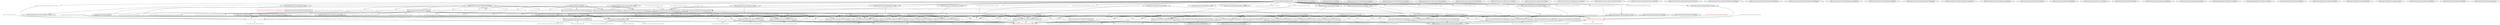 digraph "" {
    subgraph "cluster_auth" {
      graph [fontsize="12.0", label="Module: auth", penwidth="0.5", style="rounded"];
      "github.com/cosmos/cosmos-sdk/x/auth.ProvideModule"[color="black", fontcolor="black", penwidth="1.5", shape="box"];
    }

    subgraph "cluster_authz" {
      graph [fontsize="12.0", label="Module: authz", penwidth="0.5", style="rounded"];
      "github.com/cosmos/cosmos-sdk/x/authz/module.ProvideModule"[color="black", fontcolor="black", penwidth="1.5", shape="box"];
    }

    subgraph "cluster_bank" {
      graph [fontsize="12.0", label="Module: bank", penwidth="0.5", style="rounded"];
      "github.com/cosmos/cosmos-sdk/x/bank.ProvideModule"[color="black", fontcolor="black", penwidth="1.5", shape="box"];
    }

    subgraph "cluster_coinswap" {
      graph [fontsize="12.0", label="Module: coinswap", penwidth="0.5", style="rounded"];
      "mods.irisnet.org/modules/coinswap.ProvideKeyTable"[color="black", fontcolor="black", penwidth="1.5", shape="box"];
      "mods.irisnet.org/modules/coinswap.ProvideModule"[color="lightgrey", fontcolor="dimgrey", penwidth="0.5", shape="box"];
    }

    subgraph "cluster_consensus" {
      graph [fontsize="12.0", label="Module: consensus", penwidth="0.5", style="rounded"];
      "github.com/cosmos/cosmos-sdk/x/consensus.ProvideModule"[color="black", fontcolor="black", penwidth="1.5", shape="box"];
    }

    subgraph "cluster_crisis" {
      graph [fontsize="12.0", label="Module: crisis", penwidth="0.5", style="rounded"];
      "github.com/cosmos/cosmos-sdk/x/crisis.ProvideModule"[color="black", fontcolor="black", penwidth="1.5", shape="box"];
    }

    subgraph "cluster_distribution" {
      graph [fontsize="12.0", label="Module: distribution", penwidth="0.5", style="rounded"];
      "github.com/cosmos/cosmos-sdk/x/distribution.ProvideModule"[color="black", fontcolor="black", penwidth="1.5", shape="box"];
    }

    subgraph "cluster_evidence" {
      graph [fontsize="12.0", label="Module: evidence", penwidth="0.5", style="rounded"];
      "cosmossdk.io/x/evidence.ProvideModule"[color="lightgrey", fontcolor="dimgrey", penwidth="0.5", shape="box"];
    }

    subgraph "cluster_farm" {
      graph [fontsize="12.0", label="Module: farm", penwidth="0.5", style="rounded"];
      "mods.irisnet.org/modules/farm.ProvideKeyTable"[color="black", fontcolor="black", penwidth="1.5", shape="box"];
      "mods.irisnet.org/modules/farm.ProvideModule"[color="red", fontcolor="red", penwidth="0.5", shape="box"];
    }

    subgraph "cluster_feegrant" {
      graph [fontsize="12.0", label="Module: feegrant", penwidth="0.5", style="rounded"];
      "cosmossdk.io/x/feegrant/module.ProvideModule"[color="black", fontcolor="black", penwidth="1.5", shape="box"];
    }

    subgraph "cluster_genutil" {
      graph [fontsize="12.0", label="Module: genutil", penwidth="0.5", style="rounded"];
      "github.com/cosmos/cosmos-sdk/x/genutil.ProvideModule"[color="lightgrey", fontcolor="dimgrey", penwidth="0.5", shape="box"];
    }

    subgraph "cluster_gov" {
      graph [fontsize="12.0", label="Module: gov", penwidth="0.5", style="rounded"];
      "github.com/cosmos/cosmos-sdk/x/gov.ProvideKeyTable"[color="black", fontcolor="black", penwidth="1.5", shape="box"];
      "github.com/cosmos/cosmos-sdk/x/gov.ProvideModule"[color="lightgrey", fontcolor="dimgrey", penwidth="0.5", shape="box"];
    }

    subgraph "cluster_group" {
      graph [fontsize="12.0", label="Module: group", penwidth="0.5", style="rounded"];
      "github.com/cosmos/cosmos-sdk/x/group/module.ProvideModule"[color="lightgrey", fontcolor="dimgrey", penwidth="0.5", shape="box"];
    }

    subgraph "cluster_htlc" {
      graph [fontsize="12.0", label="Module: htlc", penwidth="0.5", style="rounded"];
      "mods.irisnet.org/modules/htlc.ProvideKeyTable"[color="black", fontcolor="black", penwidth="1.5", shape="box"];
      "mods.irisnet.org/modules/htlc.ProvideModule"[color="lightgrey", fontcolor="dimgrey", penwidth="0.5", shape="box"];
    }

    subgraph "cluster_mint" {
      graph [fontsize="12.0", label="Module: mint", penwidth="0.5", style="rounded"];
      "github.com/cosmos/cosmos-sdk/x/mint.ProvideModule"[color="lightgrey", fontcolor="dimgrey", penwidth="0.5", shape="box"];
    }

    subgraph "cluster_mt" {
      graph [fontsize="12.0", label="Module: mt", penwidth="0.5", style="rounded"];
      "mods.irisnet.org/modules/mt.ProvideModule"[color="black", fontcolor="black", penwidth="1.5", shape="box"];
    }

    subgraph "cluster_nft" {
      graph [fontsize="12.0", label="Module: nft", penwidth="0.5", style="rounded"];
      "mods.irisnet.org/modules/nft.ProvideModule"[color="lightgrey", fontcolor="dimgrey", penwidth="0.5", shape="box"];
    }

    subgraph "cluster_oracle" {
      graph [fontsize="12.0", label="Module: oracle", penwidth="0.5", style="rounded"];
      "mods.irisnet.org/modules/oracle.ProvideModule"[color="lightgrey", fontcolor="dimgrey", penwidth="0.5", shape="box"];
    }

    subgraph "cluster_params" {
      graph [fontsize="12.0", label="Module: params", penwidth="0.5", style="rounded"];
      "github.com/cosmos/cosmos-sdk/x/params.ProvideModule"[color="black", fontcolor="black", penwidth="1.5", shape="box"];
      "github.com/cosmos/cosmos-sdk/x/params.ProvideSubspace"[color="black", fontcolor="black", penwidth="1.5", shape="box"];
    }

    subgraph "cluster_random" {
      graph [fontsize="12.0", label="Module: random", penwidth="0.5", style="rounded"];
      "mods.irisnet.org/modules/random.ProvideModule"[color="black", fontcolor="black", penwidth="1.5", shape="box"];
    }

    subgraph "cluster_record" {
      graph [fontsize="12.0", label="Module: record", penwidth="0.5", style="rounded"];
      "mods.irisnet.org/modules/record.ProvideModule"[color="black", fontcolor="black", penwidth="1.5", shape="box"];
    }

    subgraph "cluster_runtime" {
      graph [fontsize="12.0", label="Module: runtime", penwidth="0.5", style="rounded"];
      "github.com/cosmos/cosmos-sdk/runtime.ProvideAddressCodec"[color="black", fontcolor="black", penwidth="1.5", shape="box"];
      "github.com/cosmos/cosmos-sdk/runtime.ProvideApp"[color="black", fontcolor="black", penwidth="1.5", shape="box"];
      "github.com/cosmos/cosmos-sdk/runtime.ProvideBasicManager"[color="lightgrey", fontcolor="dimgrey", penwidth="0.5", shape="box"];
      "github.com/cosmos/cosmos-sdk/runtime.ProvideCometInfoService"[color="lightgrey", fontcolor="dimgrey", penwidth="0.5", shape="box"];
      "github.com/cosmos/cosmos-sdk/runtime.ProvideEventService"[color="black", fontcolor="black", penwidth="1.5", shape="box"];
      "github.com/cosmos/cosmos-sdk/runtime.ProvideGenesisTxHandler"[color="lightgrey", fontcolor="dimgrey", penwidth="0.5", shape="box"];
      "github.com/cosmos/cosmos-sdk/runtime.ProvideHeaderInfoService"[color="lightgrey", fontcolor="dimgrey", penwidth="0.5", shape="box"];
      "github.com/cosmos/cosmos-sdk/runtime.ProvideInterfaceRegistry"[color="black", fontcolor="black", penwidth="1.5", shape="box"];
      "github.com/cosmos/cosmos-sdk/runtime.ProvideKVStoreKey"[color="black", fontcolor="black", penwidth="1.5", shape="box"];
      "github.com/cosmos/cosmos-sdk/runtime.ProvideKVStoreService"[color="black", fontcolor="black", penwidth="1.5", shape="box"];
      "github.com/cosmos/cosmos-sdk/runtime.ProvideMemoryStoreKey"[color="lightgrey", fontcolor="dimgrey", penwidth="0.5", shape="box"];
      "github.com/cosmos/cosmos-sdk/runtime.ProvideMemoryStoreService"[color="lightgrey", fontcolor="dimgrey", penwidth="0.5", shape="box"];
      "github.com/cosmos/cosmos-sdk/runtime.ProvideTransientStoreKey"[color="black", fontcolor="black", penwidth="1.5", shape="box"];
      "github.com/cosmos/cosmos-sdk/runtime.ProvideTransientStoreService"[color="lightgrey", fontcolor="dimgrey", penwidth="0.5", shape="box"];
      "github.com/cosmos/cosmos-sdk/runtime.SetupAppBuilder"[color="red", fontcolor="red", penwidth="0.5", shape="box"];
    }

    subgraph "cluster_service" {
      graph [fontsize="12.0", label="Module: service", penwidth="0.5", style="rounded"];
      "mods.irisnet.org/modules/service.ProvideKeyTable"[color="black", fontcolor="black", penwidth="1.5", shape="box"];
      "mods.irisnet.org/modules/service.ProvideModule"[color="black", fontcolor="black", penwidth="1.5", shape="box"];
    }

    subgraph "cluster_slashing" {
      graph [fontsize="12.0", label="Module: slashing", penwidth="0.5", style="rounded"];
      "github.com/cosmos/cosmos-sdk/x/slashing.ProvideModule"[color="black", fontcolor="black", penwidth="1.5", shape="box"];
    }

    subgraph "cluster_staking" {
      graph [fontsize="12.0", label="Module: staking", penwidth="0.5", style="rounded"];
      "github.com/cosmos/cosmos-sdk/x/staking.ProvideModule"[color="black", fontcolor="black", penwidth="1.5", shape="box"];
    }

    subgraph "cluster_token" {
      graph [fontsize="12.0", label="Module: token", penwidth="0.5", style="rounded"];
      "mods.irisnet.org/modules/token.ProvideKeyTable"[color="black", fontcolor="black", penwidth="1.5", shape="box"];
      "mods.irisnet.org/modules/token.ProvideModule"[color="black", fontcolor="black", penwidth="1.5", shape="box"];
    }

    subgraph "cluster_tx" {
      graph [fontsize="12.0", label="Module: tx", penwidth="0.5", style="rounded"];
      "github.com/cosmos/cosmos-sdk/x/auth/tx/config.ProvideModule"[color="black", fontcolor="black", penwidth="1.5", shape="box"];
      "github.com/cosmos/cosmos-sdk/x/auth/tx/config.ProvideProtoRegistry"[color="black", fontcolor="black", penwidth="1.5", shape="box"];
    }

    subgraph "cluster_upgrade" {
      graph [fontsize="12.0", label="Module: upgrade", penwidth="0.5", style="rounded"];
      "cosmossdk.io/x/upgrade.ProvideModule"[color="lightgrey", fontcolor="dimgrey", penwidth="0.5", shape="box"];
    }

    subgraph "cluster_vesting" {
      graph [fontsize="12.0", label="Module: vesting", penwidth="0.5", style="rounded"];
      "github.com/cosmos/cosmos-sdk/x/auth/vesting.ProvideModule"[color="lightgrey", fontcolor="dimgrey", penwidth="0.5", shape="box"];
    }

  "*cosmossdk.io/api/cosmos/app/runtime/v1alpha1.Module"[color="black", fontcolor="black", penwidth="1.5"];
  "*cosmossdk.io/api/cosmos/app/v1alpha1.Config"[color="black", fontcolor="black", penwidth="1.5"];
  "*cosmossdk.io/api/cosmos/auth/module/v1.Module"[color="black", fontcolor="black", penwidth="1.5"];
  "*cosmossdk.io/api/cosmos/authz/module/v1.Module"[color="lightgrey", fontcolor="dimgrey", penwidth="0.5"];
  "*cosmossdk.io/api/cosmos/bank/module/v1.Module"[color="black", fontcolor="black", penwidth="1.5"];
  "*cosmossdk.io/api/cosmos/consensus/module/v1.Module"[color="black", fontcolor="black", penwidth="1.5"];
  "*cosmossdk.io/api/cosmos/crisis/module/v1.Module"[color="black", fontcolor="black", penwidth="1.5"];
  "*cosmossdk.io/api/cosmos/distribution/module/v1.Module"[color="black", fontcolor="black", penwidth="1.5"];
  "*cosmossdk.io/api/cosmos/evidence/module/v1.Module"[color="lightgrey", fontcolor="dimgrey", penwidth="0.5"];
  "*cosmossdk.io/api/cosmos/feegrant/module/v1.Module"[color="lightgrey", fontcolor="dimgrey", penwidth="0.5"];
  "*cosmossdk.io/api/cosmos/genutil/module/v1.Module"[color="lightgrey", fontcolor="dimgrey", penwidth="0.5"];
  "*cosmossdk.io/api/cosmos/gov/module/v1.Module"[color="lightgrey", fontcolor="dimgrey", penwidth="0.5"];
  "*cosmossdk.io/api/cosmos/group/module/v1.Module"[color="lightgrey", fontcolor="dimgrey", penwidth="0.5"];
  "*cosmossdk.io/api/cosmos/mint/module/v1.Module"[color="lightgrey", fontcolor="dimgrey", penwidth="0.5"];
  "*cosmossdk.io/api/cosmos/params/module/v1.Module"[color="lightgrey", fontcolor="dimgrey", penwidth="0.5"];
  "*cosmossdk.io/api/cosmos/slashing/module/v1.Module"[color="black", fontcolor="black", penwidth="1.5"];
  "*cosmossdk.io/api/cosmos/staking/module/v1.Module"[color="black", fontcolor="black", penwidth="1.5"];
  "*cosmossdk.io/api/cosmos/tx/config/v1.Config"[color="black", fontcolor="black", penwidth="1.5"];
  "*cosmossdk.io/api/cosmos/upgrade/module/v1.Module"[color="lightgrey", fontcolor="dimgrey", penwidth="0.5"];
  "*cosmossdk.io/api/cosmos/vesting/module/v1.Module"[color="lightgrey", fontcolor="dimgrey", penwidth="0.5"];
  "*cosmossdk.io/store/types.KVStoreKey"[color="black", fontcolor="black", penwidth="1.5"];
  "*cosmossdk.io/store/types.MemoryStoreKey"[color="lightgrey", fontcolor="dimgrey", penwidth="0.5"];
  "*cosmossdk.io/store/types.TransientStoreKey"[color="black", fontcolor="black", penwidth="1.5"];
  "*cosmossdk.io/x/upgrade/keeper.Keeper"[color="lightgrey", fontcolor="dimgrey", penwidth="0.5"];
  "*github.com/cosmos/cosmos-sdk/baseapp.GRPCQueryRouter"[color="lightgrey", fontcolor="dimgrey", penwidth="0.5"];
  "*github.com/cosmos/cosmos-sdk/baseapp.MsgServiceRouter"[color="lightgrey", fontcolor="dimgrey", penwidth="0.5"];
  "*github.com/cosmos/cosmos-sdk/codec.LegacyAmino"[color="black", fontcolor="black", penwidth="1.5"];
  "*github.com/cosmos/cosmos-sdk/runtime.AppBuilder"[color="black", fontcolor="black", penwidth="1.5"];
  "*github.com/cosmos/cosmos-sdk/x/crisis/keeper.Keeper"[color="lightgrey", fontcolor="dimgrey", penwidth="0.5"];
  "*github.com/cosmos/cosmos-sdk/x/gov/keeper.Keeper"[color="lightgrey", fontcolor="dimgrey", penwidth="0.5"];
  "*github.com/cosmos/cosmos-sdk/x/staking/keeper.Keeper"[color="lightgrey", fontcolor="dimgrey", penwidth="0.5"];
  "*github.com/spf13/viper.Viper"[color="lightgrey", fontcolor="dimgrey", penwidth="0.5"];
  "*mods.irisnet.org/api/irismod/coinswap/module/v1.Module"[color="lightgrey", fontcolor="dimgrey", penwidth="0.5"];
  "*mods.irisnet.org/api/irismod/farm/module/v1.Module"[color="black", fontcolor="black", penwidth="1.5"];
  "*mods.irisnet.org/api/irismod/htlc/module/v1.Module"[color="lightgrey", fontcolor="dimgrey", penwidth="0.5"];
  "*mods.irisnet.org/api/irismod/mt/module/v1.Module"[color="black", fontcolor="black", penwidth="1.5"];
  "*mods.irisnet.org/api/irismod/nft/module/v1.Module"[color="lightgrey", fontcolor="dimgrey", penwidth="0.5"];
  "*mods.irisnet.org/api/irismod/oracle/module/v1.Module"[color="lightgrey", fontcolor="dimgrey", penwidth="0.5"];
  "*mods.irisnet.org/api/irismod/random/module/v1.Module"[color="black", fontcolor="black", penwidth="1.5"];
  "*mods.irisnet.org/api/irismod/record/module/v1.Module"[color="black", fontcolor="black", penwidth="1.5"];
  "*mods.irisnet.org/api/irismod/service/module/v1.Module"[color="black", fontcolor="black", penwidth="1.5"];
  "*mods.irisnet.org/api/irismod/token/module/v1.Module"[color="black", fontcolor="black", penwidth="1.5"];
  "*mods.irisnet.org/modules/token/keeper.mockEVM"[color="lightgrey", fontcolor="dimgrey", penwidth="0.5"];
  "*mods.irisnet.org/modules/token/keeper.mockICS20"[color="lightgrey", fontcolor="dimgrey", penwidth="0.5"];
  "[]cosmossdk.io/x/tx/signing.CustomGetSigner"[color="black", comment="many-per-container", fontcolor="black", penwidth="1.5"];
  "[]github.com/cosmos/cosmos-sdk/x/gov/types/v1beta1.HandlerRoute"[color="lightgrey", comment="many-per-container", fontcolor="dimgrey", penwidth="0.5"];
  "[]runtime.BaseAppOption"[color="lightgrey", comment="many-per-container", fontcolor="dimgrey", penwidth="0.5"];
  "cosmossdk.io/core/address.Codec"[color="black", fontcolor="black", penwidth="1.5"];
  "cosmossdk.io/core/comet.BlockInfoService"[color="lightgrey", fontcolor="dimgrey", penwidth="0.5"];
  "cosmossdk.io/core/event.Service"[color="black", fontcolor="black", penwidth="1.5"];
  "cosmossdk.io/core/genesis.TxHandler"[color="lightgrey", fontcolor="dimgrey", penwidth="0.5"];
  "cosmossdk.io/core/header.Service"[color="lightgrey", fontcolor="dimgrey", penwidth="0.5"];
  "cosmossdk.io/core/store.KVStoreService"[color="black", fontcolor="black", penwidth="1.5"];
  "cosmossdk.io/core/store.MemoryStoreService"[color="lightgrey", fontcolor="dimgrey", penwidth="0.5"];
  "cosmossdk.io/core/store.TransientStoreService"[color="lightgrey", fontcolor="dimgrey", penwidth="0.5"];
  "cosmossdk.io/depinject.ModuleKey"[color="black", fontcolor="black", penwidth="1.5"];
  "cosmossdk.io/depinject.OwnModuleKey"[color="lightgrey", fontcolor="dimgrey", penwidth="0.5"];
  "cosmossdk.io/depinject/appconfig.Compose"[color="black", fontcolor="black", penwidth="1.5", shape="box"];
  "cosmossdk.io/log.Logger"[color="black", fontcolor="black", penwidth="1.5"];
  "cosmossdk.io/log.nopLogger"[color="lightgrey", fontcolor="dimgrey", penwidth="0.5"];
  "cosmossdk.io/x/evidence/keeper.Keeper"[color="lightgrey", fontcolor="dimgrey", penwidth="0.5"];
  "cosmossdk.io/x/feegrant.AccountKeeper"[color="black", fontcolor="black", penwidth="1.5"];
  "cosmossdk.io/x/feegrant.BankKeeper"[color="black", fontcolor="black", penwidth="1.5"];
  "cosmossdk.io/x/feegrant/keeper.Keeper"[color="lightgrey", fontcolor="dimgrey", penwidth="0.5"];
  "cosmossdk.io/x/tx/signing.ProtoFileResolver"[color="black", fontcolor="black", penwidth="1.5"];
  "func() []signing.SignModeHandler"[color="lightgrey", fontcolor="dimgrey", penwidth="0.5"];
  "func() address.Codec"[color="lightgrey", fontcolor="dimgrey", penwidth="0.5"];
  "func() runtime.ConsensusAddressCodec"[color="lightgrey", fontcolor="dimgrey", penwidth="0.5"];
  "func() runtime.ValidatorAddressCodec"[color="lightgrey", fontcolor="dimgrey", penwidth="0.5"];
  "func() types.AccountI"[color="lightgrey", fontcolor="dimgrey", penwidth="0.5"];
  "github.com/cosmos/cosmos-sdk/baseapp.MessageRouter"[color="black", fontcolor="black", penwidth="1.5"];
  "github.com/cosmos/cosmos-sdk/client.TxConfig"[color="black", fontcolor="black", penwidth="1.5"];
  "github.com/cosmos/cosmos-sdk/codec.Codec"[color="black", fontcolor="black", penwidth="1.5"];
  "github.com/cosmos/cosmos-sdk/codec/types.InterfaceRegistry"[color="black", fontcolor="black", penwidth="1.5"];
  "github.com/cosmos/cosmos-sdk/runtime.ConsensusAddressCodec"[color="black", fontcolor="black", penwidth="1.5"];
  "github.com/cosmos/cosmos-sdk/runtime.ValidatorAddressCodec"[color="black", fontcolor="black", penwidth="1.5"];
  "github.com/cosmos/cosmos-sdk/server/types.AppOptions"[color="lightgrey", fontcolor="dimgrey", penwidth="0.5"];
  "github.com/cosmos/cosmos-sdk/x/auth/ante.AccountKeeper"[color="black", fontcolor="black", penwidth="1.5"];
  "github.com/cosmos/cosmos-sdk/x/auth/ante.FeegrantKeeper"[color="black", fontcolor="black", penwidth="1.5"];
  "github.com/cosmos/cosmos-sdk/x/auth/exported.Subspace"[color="black", fontcolor="black", penwidth="1.5"];
  "github.com/cosmos/cosmos-sdk/x/auth/keeper.AccountKeeper"[color="lightgrey", fontcolor="dimgrey", penwidth="0.5"];
  "github.com/cosmos/cosmos-sdk/x/auth/tx.ConfigOptions"[color="lightgrey", fontcolor="dimgrey", penwidth="0.5"];
  "github.com/cosmos/cosmos-sdk/x/auth/tx/config.BankKeeper"[color="black", fontcolor="black", penwidth="1.5"];
  "github.com/cosmos/cosmos-sdk/x/auth/types.BankKeeper"[color="black", fontcolor="black", penwidth="1.5"];
  "github.com/cosmos/cosmos-sdk/x/auth/vesting/types.BankKeeper"[color="lightgrey", fontcolor="dimgrey", penwidth="0.5"];
  "github.com/cosmos/cosmos-sdk/x/authz.AccountKeeper"[color="black", fontcolor="black", penwidth="1.5"];
  "github.com/cosmos/cosmos-sdk/x/authz.BankKeeper"[color="black", fontcolor="black", penwidth="1.5"];
  "github.com/cosmos/cosmos-sdk/x/authz/keeper.Keeper"[color="lightgrey", fontcolor="dimgrey", penwidth="0.5"];
  "github.com/cosmos/cosmos-sdk/x/bank/exported.Subspace"[color="black", fontcolor="black", penwidth="1.5"];
  "github.com/cosmos/cosmos-sdk/x/bank/keeper.BaseKeeper"[color="lightgrey", fontcolor="dimgrey", penwidth="0.5"];
  "github.com/cosmos/cosmos-sdk/x/bank/types.AccountKeeper"[color="black", fontcolor="black", penwidth="1.5"];
  "github.com/cosmos/cosmos-sdk/x/consensus/keeper.Keeper"[color="lightgrey", fontcolor="dimgrey", penwidth="0.5"];
  "github.com/cosmos/cosmos-sdk/x/crisis/exported.Subspace"[color="black", fontcolor="black", penwidth="1.5"];
  "github.com/cosmos/cosmos-sdk/x/crisis/types.SupplyKeeper"[color="black", fontcolor="black", penwidth="1.5"];
  "github.com/cosmos/cosmos-sdk/x/distribution/exported.Subspace"[color="black", fontcolor="black", penwidth="1.5"];
  "github.com/cosmos/cosmos-sdk/x/distribution/keeper.Keeper"[color="lightgrey", fontcolor="dimgrey", penwidth="0.5"];
  "github.com/cosmos/cosmos-sdk/x/distribution/types.AccountKeeper"[color="black", fontcolor="black", penwidth="1.5"];
  "github.com/cosmos/cosmos-sdk/x/distribution/types.BankKeeper"[color="black", fontcolor="black", penwidth="1.5"];
  "github.com/cosmos/cosmos-sdk/x/distribution/types.StakingKeeper"[color="black", fontcolor="black", penwidth="1.5"];
  "github.com/cosmos/cosmos-sdk/x/group/keeper.Keeper"[color="lightgrey", fontcolor="dimgrey", penwidth="0.5"];
  "github.com/cosmos/cosmos-sdk/x/mint/keeper.Keeper"[color="lightgrey", fontcolor="dimgrey", penwidth="0.5"];
  "github.com/cosmos/cosmos-sdk/x/params/keeper.Keeper"[color="black", fontcolor="black", penwidth="1.5"];
  "github.com/cosmos/cosmos-sdk/x/params/types.Subspace"[color="lightgrey", fontcolor="dimgrey", penwidth="0.5"];
  "github.com/cosmos/cosmos-sdk/x/slashing/exported.Subspace"[color="black", fontcolor="black", penwidth="1.5"];
  "github.com/cosmos/cosmos-sdk/x/slashing/keeper.Keeper"[color="lightgrey", fontcolor="dimgrey", penwidth="0.5"];
  "github.com/cosmos/cosmos-sdk/x/slashing/types.AccountKeeper"[color="black", fontcolor="black", penwidth="1.5"];
  "github.com/cosmos/cosmos-sdk/x/slashing/types.BankKeeper"[color="black", fontcolor="black", penwidth="1.5"];
  "github.com/cosmos/cosmos-sdk/x/slashing/types.StakingKeeper"[color="black", fontcolor="black", penwidth="1.5"];
  "github.com/cosmos/cosmos-sdk/x/staking/exported.Subspace"[color="black", fontcolor="black", penwidth="1.5"];
  "github.com/cosmos/cosmos-sdk/x/staking/types.AccountKeeper"[color="black", fontcolor="black", penwidth="1.5"];
  "github.com/cosmos/cosmos-sdk/x/staking/types.BankKeeper"[color="black", fontcolor="black", penwidth="1.5"];
  "google.golang.org/protobuf/reflect/protodesc.Resolver"[color="lightgrey", fontcolor="dimgrey", penwidth="0.5"];
  "google.golang.org/protobuf/reflect/protoregistry.MessageTypeResolver"[color="lightgrey", fontcolor="dimgrey", penwidth="0.5"];
  "map[string]cosmossdk.io/core/appmodule.AppModule"[color="red", comment="one-per-module", fontcolor="red", penwidth="0.5"];
  "map[string]github.com/cosmos/cosmos-sdk/types/module.AppModuleBasic"[color="lightgrey", fontcolor="dimgrey", penwidth="0.5"];
  "map[string]github.com/cosmos/cosmos-sdk/x/params/types.KeyTable"[color="black", comment="one-per-module", fontcolor="black", penwidth="1.5"];
  "map[string]github.com/cosmos/cosmos-sdk/x/staking/types.StakingHooksWrapper"[color="lightgrey", comment="one-per-module", fontcolor="dimgrey", penwidth="0.5"];
  "mods.irisnet.org/modules/coinswap/keeper.Keeper"[color="lightgrey", fontcolor="dimgrey", penwidth="0.5"];
  "mods.irisnet.org/modules/coinswap/types.Subspace"[color="lightgrey", fontcolor="dimgrey", penwidth="0.5"];
  "mods.irisnet.org/modules/farm/keeper.Keeper"[color="lightgrey", fontcolor="dimgrey", penwidth="0.5"];
  "mods.irisnet.org/modules/farm/types.AccountKeeper"[color="black", fontcolor="black", penwidth="1.5"];
  "mods.irisnet.org/modules/farm/types.BankKeeper"[color="black", fontcolor="black", penwidth="1.5"];
  "mods.irisnet.org/modules/farm/types.DistrKeeper"[color="lightgrey", fontcolor="dimgrey", penwidth="0.5"];
  "mods.irisnet.org/modules/farm/types.GovKeeper"[color="red", fontcolor="red", penwidth="0.5"];
  "mods.irisnet.org/modules/htlc/keeper.Keeper"[color="lightgrey", fontcolor="dimgrey", penwidth="0.5"];
  "mods.irisnet.org/modules/mt/keeper.Keeper"[color="lightgrey", fontcolor="dimgrey", penwidth="0.5"];
  "mods.irisnet.org/modules/mt/types.AccountKeeper"[color="black", fontcolor="black", penwidth="1.5"];
  "mods.irisnet.org/modules/mt/types.BankKeeper"[color="black", fontcolor="black", penwidth="1.5"];
  "mods.irisnet.org/modules/nft/keeper.Keeper"[color="lightgrey", fontcolor="dimgrey", penwidth="0.5"];
  "mods.irisnet.org/modules/oracle/keeper.Keeper"[color="lightgrey", fontcolor="dimgrey", penwidth="0.5"];
  "mods.irisnet.org/modules/oracle/types.ServiceKeeper"[color="lightgrey", fontcolor="dimgrey", penwidth="0.5"];
  "mods.irisnet.org/modules/random/keeper.Keeper"[color="lightgrey", fontcolor="dimgrey", penwidth="0.5"];
  "mods.irisnet.org/modules/random/types.AccountKeeper"[color="black", fontcolor="black", penwidth="1.5"];
  "mods.irisnet.org/modules/random/types.BankKeeper"[color="black", fontcolor="black", penwidth="1.5"];
  "mods.irisnet.org/modules/random/types.ServiceKeeper"[color="black", fontcolor="black", penwidth="1.5"];
  "mods.irisnet.org/modules/record/keeper.Keeper"[color="lightgrey", fontcolor="dimgrey", penwidth="0.5"];
  "mods.irisnet.org/modules/record/types.AccountKeeper"[color="black", fontcolor="black", penwidth="1.5"];
  "mods.irisnet.org/modules/record/types.BankKeeper"[color="black", fontcolor="black", penwidth="1.5"];
  "mods.irisnet.org/modules/service/keeper.Keeper"[color="lightgrey", fontcolor="dimgrey", penwidth="0.5"];
  "mods.irisnet.org/modules/service/types.AccountKeeper"[color="black", fontcolor="black", penwidth="1.5"];
  "mods.irisnet.org/modules/service/types.BankKeeper"[color="black", fontcolor="black", penwidth="1.5"];
  "mods.irisnet.org/modules/service/types.Subspace"[color="black", fontcolor="black", penwidth="1.5"];
  "mods.irisnet.org/modules/token/keeper.Keeper"[color="lightgrey", fontcolor="dimgrey", penwidth="0.5"];
  "mods.irisnet.org/modules/token/types.AccountKeeper"[color="black", fontcolor="black", penwidth="1.5"];
  "mods.irisnet.org/modules/token/types.BankKeeper"[color="black", fontcolor="black", penwidth="1.5"];
  "mods.irisnet.org/modules/token/types.EVMKeeper"[color="black", fontcolor="black", penwidth="1.5"];
  "mods.irisnet.org/modules/token/types.ICS20Keeper"[color="black", fontcolor="black", penwidth="1.5"];
  "mods.irisnet.org/modules/token/types.Subspace"[color="black", fontcolor="black", penwidth="1.5"];
  "mods.irisnet.org/simapp.NewConfig"[color="black", fontcolor="black", penwidth="1.5", shape="hexagon"];
  "types.InflationCalculationFn"[color="lightgrey", fontcolor="dimgrey", penwidth="0.5"];
  "types.RandomGenesisAccountsFn"[color="lightgrey", fontcolor="dimgrey", penwidth="0.5"];
  "cosmossdk.io/depinject/appconfig.Compose" -> "*cosmossdk.io/api/cosmos/app/v1alpha1.Config";
  "cosmossdk.io/depinject/appconfig.Compose" -> "*cosmossdk.io/api/cosmos/app/runtime/v1alpha1.Module";
  "github.com/cosmos/cosmos-sdk/codec/types.InterfaceRegistry" -> "github.com/cosmos/cosmos-sdk/runtime.ProvideApp";
  "github.com/cosmos/cosmos-sdk/runtime.ProvideApp" -> "github.com/cosmos/cosmos-sdk/codec.Codec";
  "github.com/cosmos/cosmos-sdk/runtime.ProvideApp" -> "*github.com/cosmos/cosmos-sdk/codec.LegacyAmino";
  "github.com/cosmos/cosmos-sdk/runtime.ProvideApp" -> "*github.com/cosmos/cosmos-sdk/runtime.AppBuilder";
  "github.com/cosmos/cosmos-sdk/runtime.ProvideApp" -> "*github.com/cosmos/cosmos-sdk/baseapp.MsgServiceRouter";
  "github.com/cosmos/cosmos-sdk/runtime.ProvideApp" -> "*github.com/cosmos/cosmos-sdk/baseapp.GRPCQueryRouter";
  "github.com/cosmos/cosmos-sdk/runtime.ProvideApp" -> "map[string]cosmossdk.io/core/appmodule.AppModule";
  "github.com/cosmos/cosmos-sdk/runtime.ProvideApp" -> "google.golang.org/protobuf/reflect/protodesc.Resolver";
  "github.com/cosmos/cosmos-sdk/runtime.ProvideApp" -> "google.golang.org/protobuf/reflect/protoregistry.MessageTypeResolver";
  "cosmossdk.io/core/address.Codec" -> "github.com/cosmos/cosmos-sdk/runtime.ProvideInterfaceRegistry";
  "github.com/cosmos/cosmos-sdk/runtime.ValidatorAddressCodec" -> "github.com/cosmos/cosmos-sdk/runtime.ProvideInterfaceRegistry";
  "[]cosmossdk.io/x/tx/signing.CustomGetSigner" -> "github.com/cosmos/cosmos-sdk/runtime.ProvideInterfaceRegistry";
  "github.com/cosmos/cosmos-sdk/runtime.ProvideInterfaceRegistry" -> "github.com/cosmos/cosmos-sdk/codec/types.InterfaceRegistry";
  "*cosmossdk.io/api/cosmos/app/runtime/v1alpha1.Module" -> "github.com/cosmos/cosmos-sdk/runtime.ProvideKVStoreKey";
  "cosmossdk.io/depinject.ModuleKey" -> "github.com/cosmos/cosmos-sdk/runtime.ProvideKVStoreKey";
  "*github.com/cosmos/cosmos-sdk/runtime.AppBuilder" -> "github.com/cosmos/cosmos-sdk/runtime.ProvideKVStoreKey";
  "github.com/cosmos/cosmos-sdk/runtime.ProvideKVStoreKey" -> "*cosmossdk.io/store/types.KVStoreKey";
  "cosmossdk.io/depinject.ModuleKey" -> "github.com/cosmos/cosmos-sdk/runtime.ProvideTransientStoreKey";
  "*github.com/cosmos/cosmos-sdk/runtime.AppBuilder" -> "github.com/cosmos/cosmos-sdk/runtime.ProvideTransientStoreKey";
  "github.com/cosmos/cosmos-sdk/runtime.ProvideTransientStoreKey" -> "*cosmossdk.io/store/types.TransientStoreKey";
  "cosmossdk.io/depinject.ModuleKey" -> "github.com/cosmos/cosmos-sdk/runtime.ProvideMemoryStoreKey";
  "*github.com/cosmos/cosmos-sdk/runtime.AppBuilder" -> "github.com/cosmos/cosmos-sdk/runtime.ProvideMemoryStoreKey";
  "github.com/cosmos/cosmos-sdk/runtime.ProvideMemoryStoreKey" -> "*cosmossdk.io/store/types.MemoryStoreKey";
  "*github.com/cosmos/cosmos-sdk/runtime.AppBuilder" -> "github.com/cosmos/cosmos-sdk/runtime.ProvideGenesisTxHandler";
  "github.com/cosmos/cosmos-sdk/runtime.ProvideGenesisTxHandler" -> "cosmossdk.io/core/genesis.TxHandler";
  "*cosmossdk.io/api/cosmos/app/runtime/v1alpha1.Module" -> "github.com/cosmos/cosmos-sdk/runtime.ProvideKVStoreService";
  "cosmossdk.io/depinject.ModuleKey" -> "github.com/cosmos/cosmos-sdk/runtime.ProvideKVStoreService";
  "*github.com/cosmos/cosmos-sdk/runtime.AppBuilder" -> "github.com/cosmos/cosmos-sdk/runtime.ProvideKVStoreService";
  "github.com/cosmos/cosmos-sdk/runtime.ProvideKVStoreService" -> "cosmossdk.io/core/store.KVStoreService";
  "cosmossdk.io/depinject.ModuleKey" -> "github.com/cosmos/cosmos-sdk/runtime.ProvideMemoryStoreService";
  "*github.com/cosmos/cosmos-sdk/runtime.AppBuilder" -> "github.com/cosmos/cosmos-sdk/runtime.ProvideMemoryStoreService";
  "github.com/cosmos/cosmos-sdk/runtime.ProvideMemoryStoreService" -> "cosmossdk.io/core/store.MemoryStoreService";
  "cosmossdk.io/depinject.ModuleKey" -> "github.com/cosmos/cosmos-sdk/runtime.ProvideTransientStoreService";
  "*github.com/cosmos/cosmos-sdk/runtime.AppBuilder" -> "github.com/cosmos/cosmos-sdk/runtime.ProvideTransientStoreService";
  "github.com/cosmos/cosmos-sdk/runtime.ProvideTransientStoreService" -> "cosmossdk.io/core/store.TransientStoreService";
  "github.com/cosmos/cosmos-sdk/runtime.ProvideEventService" -> "cosmossdk.io/core/event.Service";
  "*github.com/cosmos/cosmos-sdk/runtime.AppBuilder" -> "github.com/cosmos/cosmos-sdk/runtime.ProvideHeaderInfoService";
  "github.com/cosmos/cosmos-sdk/runtime.ProvideHeaderInfoService" -> "cosmossdk.io/core/header.Service";
  "github.com/cosmos/cosmos-sdk/runtime.ProvideCometInfoService" -> "cosmossdk.io/core/comet.BlockInfoService";
  "*github.com/cosmos/cosmos-sdk/runtime.AppBuilder" -> "github.com/cosmos/cosmos-sdk/runtime.ProvideBasicManager";
  "github.com/cosmos/cosmos-sdk/runtime.ProvideBasicManager" -> "map[string]github.com/cosmos/cosmos-sdk/types/module.AppModuleBasic";
  "*cosmossdk.io/api/cosmos/auth/module/v1.Module" -> "github.com/cosmos/cosmos-sdk/runtime.ProvideAddressCodec";
  "*cosmossdk.io/api/cosmos/staking/module/v1.Module" -> "github.com/cosmos/cosmos-sdk/runtime.ProvideAddressCodec";
  "func() address.Codec" -> "github.com/cosmos/cosmos-sdk/runtime.ProvideAddressCodec";
  "func() runtime.ValidatorAddressCodec" -> "github.com/cosmos/cosmos-sdk/runtime.ProvideAddressCodec";
  "func() runtime.ConsensusAddressCodec" -> "github.com/cosmos/cosmos-sdk/runtime.ProvideAddressCodec";
  "github.com/cosmos/cosmos-sdk/runtime.ProvideAddressCodec" -> "cosmossdk.io/core/address.Codec";
  "github.com/cosmos/cosmos-sdk/runtime.ProvideAddressCodec" -> "github.com/cosmos/cosmos-sdk/runtime.ValidatorAddressCodec";
  "github.com/cosmos/cosmos-sdk/runtime.ProvideAddressCodec" -> "github.com/cosmos/cosmos-sdk/runtime.ConsensusAddressCodec";
  "cosmossdk.io/depinject/appconfig.Compose" -> "*cosmossdk.io/api/cosmos/auth/module/v1.Module";
  "*cosmossdk.io/api/cosmos/auth/module/v1.Module" -> "github.com/cosmos/cosmos-sdk/x/auth.ProvideModule";
  "cosmossdk.io/core/store.KVStoreService" -> "github.com/cosmos/cosmos-sdk/x/auth.ProvideModule";
  "github.com/cosmos/cosmos-sdk/codec.Codec" -> "github.com/cosmos/cosmos-sdk/x/auth.ProvideModule";
  "cosmossdk.io/core/address.Codec" -> "github.com/cosmos/cosmos-sdk/x/auth.ProvideModule";
  "types.RandomGenesisAccountsFn" -> "github.com/cosmos/cosmos-sdk/x/auth.ProvideModule";
  "func() types.AccountI" -> "github.com/cosmos/cosmos-sdk/x/auth.ProvideModule";
  "github.com/cosmos/cosmos-sdk/x/auth/exported.Subspace" -> "github.com/cosmos/cosmos-sdk/x/auth.ProvideModule";
  "github.com/cosmos/cosmos-sdk/x/auth.ProvideModule" -> "github.com/cosmos/cosmos-sdk/x/auth/keeper.AccountKeeper";
  "github.com/cosmos/cosmos-sdk/x/auth.ProvideModule" -> "map[string]cosmossdk.io/core/appmodule.AppModule";
  "cosmossdk.io/depinject/appconfig.Compose" -> "*cosmossdk.io/api/cosmos/vesting/module/v1.Module";
  "github.com/cosmos/cosmos-sdk/x/auth/keeper.AccountKeeper" -> "github.com/cosmos/cosmos-sdk/x/auth/vesting.ProvideModule";
  "github.com/cosmos/cosmos-sdk/x/auth/vesting/types.BankKeeper" -> "github.com/cosmos/cosmos-sdk/x/auth/vesting.ProvideModule";
  "github.com/cosmos/cosmos-sdk/x/auth/vesting.ProvideModule" -> "map[string]cosmossdk.io/core/appmodule.AppModule";
  "cosmossdk.io/depinject/appconfig.Compose" -> "*cosmossdk.io/api/cosmos/bank/module/v1.Module";
  "*cosmossdk.io/api/cosmos/bank/module/v1.Module" -> "github.com/cosmos/cosmos-sdk/x/bank.ProvideModule";
  "github.com/cosmos/cosmos-sdk/codec.Codec" -> "github.com/cosmos/cosmos-sdk/x/bank.ProvideModule";
  "cosmossdk.io/core/store.KVStoreService" -> "github.com/cosmos/cosmos-sdk/x/bank.ProvideModule";
  "cosmossdk.io/log.Logger" -> "github.com/cosmos/cosmos-sdk/x/bank.ProvideModule";
  "github.com/cosmos/cosmos-sdk/x/auth/keeper.AccountKeeper" -> "github.com/cosmos/cosmos-sdk/x/bank.ProvideModule";
  "github.com/cosmos/cosmos-sdk/x/bank/exported.Subspace" -> "github.com/cosmos/cosmos-sdk/x/bank.ProvideModule";
  "github.com/cosmos/cosmos-sdk/x/bank.ProvideModule" -> "github.com/cosmos/cosmos-sdk/x/bank/keeper.BaseKeeper";
  "github.com/cosmos/cosmos-sdk/x/bank.ProvideModule" -> "map[string]cosmossdk.io/core/appmodule.AppModule";
  "cosmossdk.io/depinject/appconfig.Compose" -> "*cosmossdk.io/api/cosmos/staking/module/v1.Module";
  "*cosmossdk.io/api/cosmos/staking/module/v1.Module" -> "github.com/cosmos/cosmos-sdk/x/staking.ProvideModule";
  "github.com/cosmos/cosmos-sdk/runtime.ValidatorAddressCodec" -> "github.com/cosmos/cosmos-sdk/x/staking.ProvideModule";
  "github.com/cosmos/cosmos-sdk/runtime.ConsensusAddressCodec" -> "github.com/cosmos/cosmos-sdk/x/staking.ProvideModule";
  "github.com/cosmos/cosmos-sdk/x/auth/keeper.AccountKeeper" -> "github.com/cosmos/cosmos-sdk/x/staking.ProvideModule";
  "github.com/cosmos/cosmos-sdk/x/bank/keeper.BaseKeeper" -> "github.com/cosmos/cosmos-sdk/x/staking.ProvideModule";
  "github.com/cosmos/cosmos-sdk/codec.Codec" -> "github.com/cosmos/cosmos-sdk/x/staking.ProvideModule";
  "cosmossdk.io/core/store.KVStoreService" -> "github.com/cosmos/cosmos-sdk/x/staking.ProvideModule";
  "github.com/cosmos/cosmos-sdk/x/staking/exported.Subspace" -> "github.com/cosmos/cosmos-sdk/x/staking.ProvideModule";
  "github.com/cosmos/cosmos-sdk/x/staking.ProvideModule" -> "*github.com/cosmos/cosmos-sdk/x/staking/keeper.Keeper";
  "github.com/cosmos/cosmos-sdk/x/staking.ProvideModule" -> "map[string]cosmossdk.io/core/appmodule.AppModule";
  "cosmossdk.io/depinject/appconfig.Compose" -> "*cosmossdk.io/api/cosmos/slashing/module/v1.Module";
  "*cosmossdk.io/api/cosmos/slashing/module/v1.Module" -> "github.com/cosmos/cosmos-sdk/x/slashing.ProvideModule";
  "cosmossdk.io/core/store.KVStoreService" -> "github.com/cosmos/cosmos-sdk/x/slashing.ProvideModule";
  "github.com/cosmos/cosmos-sdk/codec.Codec" -> "github.com/cosmos/cosmos-sdk/x/slashing.ProvideModule";
  "*github.com/cosmos/cosmos-sdk/codec.LegacyAmino" -> "github.com/cosmos/cosmos-sdk/x/slashing.ProvideModule";
  "github.com/cosmos/cosmos-sdk/codec/types.InterfaceRegistry" -> "github.com/cosmos/cosmos-sdk/x/slashing.ProvideModule";
  "github.com/cosmos/cosmos-sdk/x/auth/keeper.AccountKeeper" -> "github.com/cosmos/cosmos-sdk/x/slashing.ProvideModule";
  "github.com/cosmos/cosmos-sdk/x/bank/keeper.BaseKeeper" -> "github.com/cosmos/cosmos-sdk/x/slashing.ProvideModule";
  "*github.com/cosmos/cosmos-sdk/x/staking/keeper.Keeper" -> "github.com/cosmos/cosmos-sdk/x/slashing.ProvideModule";
  "github.com/cosmos/cosmos-sdk/x/slashing/exported.Subspace" -> "github.com/cosmos/cosmos-sdk/x/slashing.ProvideModule";
  "github.com/cosmos/cosmos-sdk/x/slashing.ProvideModule" -> "github.com/cosmos/cosmos-sdk/x/slashing/keeper.Keeper";
  "github.com/cosmos/cosmos-sdk/x/slashing.ProvideModule" -> "map[string]cosmossdk.io/core/appmodule.AppModule";
  "github.com/cosmos/cosmos-sdk/x/slashing.ProvideModule" -> "map[string]github.com/cosmos/cosmos-sdk/x/staking/types.StakingHooksWrapper";
  "cosmossdk.io/depinject/appconfig.Compose" -> "*cosmossdk.io/api/cosmos/params/module/v1.Module";
  "*cosmossdk.io/store/types.KVStoreKey" -> "github.com/cosmos/cosmos-sdk/x/params.ProvideModule";
  "*cosmossdk.io/store/types.TransientStoreKey" -> "github.com/cosmos/cosmos-sdk/x/params.ProvideModule";
  "github.com/cosmos/cosmos-sdk/codec.Codec" -> "github.com/cosmos/cosmos-sdk/x/params.ProvideModule";
  "*github.com/cosmos/cosmos-sdk/codec.LegacyAmino" -> "github.com/cosmos/cosmos-sdk/x/params.ProvideModule";
  "github.com/cosmos/cosmos-sdk/x/params.ProvideModule" -> "github.com/cosmos/cosmos-sdk/x/params/keeper.Keeper";
  "github.com/cosmos/cosmos-sdk/x/params.ProvideModule" -> "map[string]cosmossdk.io/core/appmodule.AppModule";
  "github.com/cosmos/cosmos-sdk/x/params.ProvideModule" -> "[]github.com/cosmos/cosmos-sdk/x/gov/types/v1beta1.HandlerRoute";
  "cosmossdk.io/depinject.ModuleKey" -> "github.com/cosmos/cosmos-sdk/x/params.ProvideSubspace";
  "github.com/cosmos/cosmos-sdk/x/params/keeper.Keeper" -> "github.com/cosmos/cosmos-sdk/x/params.ProvideSubspace";
  "map[string]github.com/cosmos/cosmos-sdk/x/params/types.KeyTable" -> "github.com/cosmos/cosmos-sdk/x/params.ProvideSubspace";
  "github.com/cosmos/cosmos-sdk/x/params.ProvideSubspace" -> "github.com/cosmos/cosmos-sdk/x/params/types.Subspace";
  "cosmossdk.io/depinject/appconfig.Compose" -> "*cosmossdk.io/api/cosmos/tx/config/v1.Config";
  "*cosmossdk.io/api/cosmos/tx/config/v1.Config" -> "github.com/cosmos/cosmos-sdk/x/auth/tx/config.ProvideModule";
  "cosmossdk.io/core/address.Codec" -> "github.com/cosmos/cosmos-sdk/x/auth/tx/config.ProvideModule";
  "github.com/cosmos/cosmos-sdk/runtime.ValidatorAddressCodec" -> "github.com/cosmos/cosmos-sdk/x/auth/tx/config.ProvideModule";
  "github.com/cosmos/cosmos-sdk/codec.Codec" -> "github.com/cosmos/cosmos-sdk/x/auth/tx/config.ProvideModule";
  "cosmossdk.io/x/tx/signing.ProtoFileResolver" -> "github.com/cosmos/cosmos-sdk/x/auth/tx/config.ProvideModule";
  "github.com/cosmos/cosmos-sdk/x/bank/keeper.BaseKeeper" -> "github.com/cosmos/cosmos-sdk/x/auth/tx/config.ProvideModule";
  "github.com/cosmos/cosmos-sdk/x/bank/keeper.BaseKeeper" -> "github.com/cosmos/cosmos-sdk/x/auth/tx/config.ProvideModule";
  "github.com/cosmos/cosmos-sdk/x/auth/keeper.AccountKeeper" -> "github.com/cosmos/cosmos-sdk/x/auth/tx/config.ProvideModule";
  "github.com/cosmos/cosmos-sdk/x/auth/ante.FeegrantKeeper" -> "github.com/cosmos/cosmos-sdk/x/auth/tx/config.ProvideModule";
  "func() []signing.SignModeHandler" -> "github.com/cosmos/cosmos-sdk/x/auth/tx/config.ProvideModule";
  "[]cosmossdk.io/x/tx/signing.CustomGetSigner" -> "github.com/cosmos/cosmos-sdk/x/auth/tx/config.ProvideModule";
  "github.com/cosmos/cosmos-sdk/x/auth/tx/config.ProvideModule" -> "github.com/cosmos/cosmos-sdk/client.TxConfig";
  "github.com/cosmos/cosmos-sdk/x/auth/tx/config.ProvideModule" -> "github.com/cosmos/cosmos-sdk/x/auth/tx.ConfigOptions";
  "github.com/cosmos/cosmos-sdk/x/auth/tx/config.ProvideModule" -> "[]runtime.BaseAppOption";
  "github.com/cosmos/cosmos-sdk/x/auth/tx/config.ProvideProtoRegistry" -> "cosmossdk.io/x/tx/signing.ProtoFileResolver";
  "cosmossdk.io/depinject/appconfig.Compose" -> "*cosmossdk.io/api/cosmos/genutil/module/v1.Module";
  "github.com/cosmos/cosmos-sdk/x/auth/keeper.AccountKeeper" -> "github.com/cosmos/cosmos-sdk/x/genutil.ProvideModule";
  "*github.com/cosmos/cosmos-sdk/x/staking/keeper.Keeper" -> "github.com/cosmos/cosmos-sdk/x/genutil.ProvideModule";
  "cosmossdk.io/core/genesis.TxHandler" -> "github.com/cosmos/cosmos-sdk/x/genutil.ProvideModule";
  "github.com/cosmos/cosmos-sdk/client.TxConfig" -> "github.com/cosmos/cosmos-sdk/x/genutil.ProvideModule";
  "github.com/cosmos/cosmos-sdk/x/genutil.ProvideModule" -> "map[string]cosmossdk.io/core/appmodule.AppModule";
  "cosmossdk.io/depinject/appconfig.Compose" -> "*cosmossdk.io/api/cosmos/authz/module/v1.Module";
  "github.com/cosmos/cosmos-sdk/codec.Codec" -> "github.com/cosmos/cosmos-sdk/x/authz/module.ProvideModule";
  "github.com/cosmos/cosmos-sdk/x/auth/keeper.AccountKeeper" -> "github.com/cosmos/cosmos-sdk/x/authz/module.ProvideModule";
  "github.com/cosmos/cosmos-sdk/x/bank/keeper.BaseKeeper" -> "github.com/cosmos/cosmos-sdk/x/authz/module.ProvideModule";
  "github.com/cosmos/cosmos-sdk/codec/types.InterfaceRegistry" -> "github.com/cosmos/cosmos-sdk/x/authz/module.ProvideModule";
  "*github.com/cosmos/cosmos-sdk/baseapp.MsgServiceRouter" -> "github.com/cosmos/cosmos-sdk/x/authz/module.ProvideModule";
  "cosmossdk.io/core/store.KVStoreService" -> "github.com/cosmos/cosmos-sdk/x/authz/module.ProvideModule";
  "github.com/cosmos/cosmos-sdk/x/authz/module.ProvideModule" -> "github.com/cosmos/cosmos-sdk/x/authz/keeper.Keeper";
  "github.com/cosmos/cosmos-sdk/x/authz/module.ProvideModule" -> "map[string]cosmossdk.io/core/appmodule.AppModule";
  "cosmossdk.io/depinject/appconfig.Compose" -> "*cosmossdk.io/api/cosmos/upgrade/module/v1.Module";
  "*cosmossdk.io/api/cosmos/upgrade/module/v1.Module" -> "cosmossdk.io/x/upgrade.ProvideModule";
  "cosmossdk.io/core/store.KVStoreService" -> "cosmossdk.io/x/upgrade.ProvideModule";
  "github.com/cosmos/cosmos-sdk/codec.Codec" -> "cosmossdk.io/x/upgrade.ProvideModule";
  "cosmossdk.io/core/address.Codec" -> "cosmossdk.io/x/upgrade.ProvideModule";
  "github.com/cosmos/cosmos-sdk/server/types.AppOptions" -> "cosmossdk.io/x/upgrade.ProvideModule";
  "*github.com/spf13/viper.Viper" -> "cosmossdk.io/x/upgrade.ProvideModule";
  "cosmossdk.io/x/upgrade.ProvideModule" -> "*cosmossdk.io/x/upgrade/keeper.Keeper";
  "cosmossdk.io/x/upgrade.ProvideModule" -> "map[string]cosmossdk.io/core/appmodule.AppModule";
  "cosmossdk.io/x/upgrade.ProvideModule" -> "[]runtime.BaseAppOption";
  "cosmossdk.io/depinject/appconfig.Compose" -> "*cosmossdk.io/api/cosmos/distribution/module/v1.Module";
  "*cosmossdk.io/api/cosmos/distribution/module/v1.Module" -> "github.com/cosmos/cosmos-sdk/x/distribution.ProvideModule";
  "cosmossdk.io/core/store.KVStoreService" -> "github.com/cosmos/cosmos-sdk/x/distribution.ProvideModule";
  "github.com/cosmos/cosmos-sdk/codec.Codec" -> "github.com/cosmos/cosmos-sdk/x/distribution.ProvideModule";
  "github.com/cosmos/cosmos-sdk/x/auth/keeper.AccountKeeper" -> "github.com/cosmos/cosmos-sdk/x/distribution.ProvideModule";
  "github.com/cosmos/cosmos-sdk/x/bank/keeper.BaseKeeper" -> "github.com/cosmos/cosmos-sdk/x/distribution.ProvideModule";
  "*github.com/cosmos/cosmos-sdk/x/staking/keeper.Keeper" -> "github.com/cosmos/cosmos-sdk/x/distribution.ProvideModule";
  "github.com/cosmos/cosmos-sdk/x/params/types.Subspace" -> "github.com/cosmos/cosmos-sdk/x/distribution.ProvideModule";
  "github.com/cosmos/cosmos-sdk/x/distribution.ProvideModule" -> "github.com/cosmos/cosmos-sdk/x/distribution/keeper.Keeper";
  "github.com/cosmos/cosmos-sdk/x/distribution.ProvideModule" -> "map[string]cosmossdk.io/core/appmodule.AppModule";
  "github.com/cosmos/cosmos-sdk/x/distribution.ProvideModule" -> "map[string]github.com/cosmos/cosmos-sdk/x/staking/types.StakingHooksWrapper";
  "cosmossdk.io/depinject/appconfig.Compose" -> "*cosmossdk.io/api/cosmos/evidence/module/v1.Module";
  "cosmossdk.io/core/store.KVStoreService" -> "cosmossdk.io/x/evidence.ProvideModule";
  "github.com/cosmos/cosmos-sdk/codec.Codec" -> "cosmossdk.io/x/evidence.ProvideModule";
  "*github.com/cosmos/cosmos-sdk/x/staking/keeper.Keeper" -> "cosmossdk.io/x/evidence.ProvideModule";
  "github.com/cosmos/cosmos-sdk/x/slashing/keeper.Keeper" -> "cosmossdk.io/x/evidence.ProvideModule";
  "cosmossdk.io/core/address.Codec" -> "cosmossdk.io/x/evidence.ProvideModule";
  "cosmossdk.io/core/comet.BlockInfoService" -> "cosmossdk.io/x/evidence.ProvideModule";
  "cosmossdk.io/x/evidence.ProvideModule" -> "cosmossdk.io/x/evidence/keeper.Keeper";
  "cosmossdk.io/x/evidence.ProvideModule" -> "map[string]cosmossdk.io/core/appmodule.AppModule";
  "cosmossdk.io/depinject/appconfig.Compose" -> "*cosmossdk.io/api/cosmos/mint/module/v1.Module";
  "cosmossdk.io/depinject.OwnModuleKey" -> "github.com/cosmos/cosmos-sdk/x/mint.ProvideModule";
  "*cosmossdk.io/api/cosmos/mint/module/v1.Module" -> "github.com/cosmos/cosmos-sdk/x/mint.ProvideModule";
  "cosmossdk.io/core/store.KVStoreService" -> "github.com/cosmos/cosmos-sdk/x/mint.ProvideModule";
  "github.com/cosmos/cosmos-sdk/codec.Codec" -> "github.com/cosmos/cosmos-sdk/x/mint.ProvideModule";
  "types.InflationCalculationFn" -> "github.com/cosmos/cosmos-sdk/x/mint.ProvideModule";
  "github.com/cosmos/cosmos-sdk/x/params/types.Subspace" -> "github.com/cosmos/cosmos-sdk/x/mint.ProvideModule";
  "github.com/cosmos/cosmos-sdk/x/auth/keeper.AccountKeeper" -> "github.com/cosmos/cosmos-sdk/x/mint.ProvideModule";
  "github.com/cosmos/cosmos-sdk/x/bank/keeper.BaseKeeper" -> "github.com/cosmos/cosmos-sdk/x/mint.ProvideModule";
  "*github.com/cosmos/cosmos-sdk/x/staking/keeper.Keeper" -> "github.com/cosmos/cosmos-sdk/x/mint.ProvideModule";
  "github.com/cosmos/cosmos-sdk/x/mint.ProvideModule" -> "github.com/cosmos/cosmos-sdk/x/mint/keeper.Keeper";
  "github.com/cosmos/cosmos-sdk/x/mint.ProvideModule" -> "map[string]cosmossdk.io/core/appmodule.AppModule";
  "cosmossdk.io/depinject/appconfig.Compose" -> "*cosmossdk.io/api/cosmos/group/module/v1.Module";
  "*cosmossdk.io/api/cosmos/group/module/v1.Module" -> "github.com/cosmos/cosmos-sdk/x/group/module.ProvideModule";
  "*cosmossdk.io/store/types.KVStoreKey" -> "github.com/cosmos/cosmos-sdk/x/group/module.ProvideModule";
  "github.com/cosmos/cosmos-sdk/codec.Codec" -> "github.com/cosmos/cosmos-sdk/x/group/module.ProvideModule";
  "github.com/cosmos/cosmos-sdk/x/auth/keeper.AccountKeeper" -> "github.com/cosmos/cosmos-sdk/x/group/module.ProvideModule";
  "github.com/cosmos/cosmos-sdk/x/bank/keeper.BaseKeeper" -> "github.com/cosmos/cosmos-sdk/x/group/module.ProvideModule";
  "github.com/cosmos/cosmos-sdk/codec/types.InterfaceRegistry" -> "github.com/cosmos/cosmos-sdk/x/group/module.ProvideModule";
  "*github.com/cosmos/cosmos-sdk/baseapp.MsgServiceRouter" -> "github.com/cosmos/cosmos-sdk/x/group/module.ProvideModule";
  "github.com/cosmos/cosmos-sdk/x/group/module.ProvideModule" -> "github.com/cosmos/cosmos-sdk/x/group/keeper.Keeper";
  "github.com/cosmos/cosmos-sdk/x/group/module.ProvideModule" -> "map[string]cosmossdk.io/core/appmodule.AppModule";
  "cosmossdk.io/depinject/appconfig.Compose" -> "*cosmossdk.io/api/cosmos/feegrant/module/v1.Module";
  "cosmossdk.io/core/store.KVStoreService" -> "cosmossdk.io/x/feegrant/module.ProvideModule";
  "github.com/cosmos/cosmos-sdk/codec.Codec" -> "cosmossdk.io/x/feegrant/module.ProvideModule";
  "github.com/cosmos/cosmos-sdk/x/auth/keeper.AccountKeeper" -> "cosmossdk.io/x/feegrant/module.ProvideModule";
  "github.com/cosmos/cosmos-sdk/x/bank/keeper.BaseKeeper" -> "cosmossdk.io/x/feegrant/module.ProvideModule";
  "github.com/cosmos/cosmos-sdk/codec/types.InterfaceRegistry" -> "cosmossdk.io/x/feegrant/module.ProvideModule";
  "cosmossdk.io/x/feegrant/module.ProvideModule" -> "cosmossdk.io/x/feegrant/keeper.Keeper";
  "cosmossdk.io/x/feegrant/module.ProvideModule" -> "map[string]cosmossdk.io/core/appmodule.AppModule";
  "cosmossdk.io/depinject/appconfig.Compose" -> "*cosmossdk.io/api/cosmos/gov/module/v1.Module";
  "*cosmossdk.io/api/cosmos/gov/module/v1.Module" -> "github.com/cosmos/cosmos-sdk/x/gov.ProvideModule";
  "github.com/cosmos/cosmos-sdk/codec.Codec" -> "github.com/cosmos/cosmos-sdk/x/gov.ProvideModule";
  "cosmossdk.io/core/store.KVStoreService" -> "github.com/cosmos/cosmos-sdk/x/gov.ProvideModule";
  "cosmossdk.io/depinject.OwnModuleKey" -> "github.com/cosmos/cosmos-sdk/x/gov.ProvideModule";
  "*github.com/cosmos/cosmos-sdk/baseapp.MsgServiceRouter" -> "github.com/cosmos/cosmos-sdk/x/gov.ProvideModule";
  "github.com/cosmos/cosmos-sdk/x/auth/keeper.AccountKeeper" -> "github.com/cosmos/cosmos-sdk/x/gov.ProvideModule";
  "github.com/cosmos/cosmos-sdk/x/bank/keeper.BaseKeeper" -> "github.com/cosmos/cosmos-sdk/x/gov.ProvideModule";
  "*github.com/cosmos/cosmos-sdk/x/staking/keeper.Keeper" -> "github.com/cosmos/cosmos-sdk/x/gov.ProvideModule";
  "github.com/cosmos/cosmos-sdk/x/distribution/keeper.Keeper" -> "github.com/cosmos/cosmos-sdk/x/gov.ProvideModule";
  "github.com/cosmos/cosmos-sdk/x/params/types.Subspace" -> "github.com/cosmos/cosmos-sdk/x/gov.ProvideModule";
  "github.com/cosmos/cosmos-sdk/x/gov.ProvideModule" -> "map[string]cosmossdk.io/core/appmodule.AppModule";
  "github.com/cosmos/cosmos-sdk/x/gov.ProvideModule" -> "*github.com/cosmos/cosmos-sdk/x/gov/keeper.Keeper";
  "github.com/cosmos/cosmos-sdk/x/gov.ProvideModule" -> "[]github.com/cosmos/cosmos-sdk/x/gov/types/v1beta1.HandlerRoute";
  "github.com/cosmos/cosmos-sdk/x/gov.ProvideKeyTable" -> "map[string]github.com/cosmos/cosmos-sdk/x/params/types.KeyTable";
  "cosmossdk.io/depinject/appconfig.Compose" -> "*cosmossdk.io/api/cosmos/crisis/module/v1.Module";
  "*cosmossdk.io/api/cosmos/crisis/module/v1.Module" -> "github.com/cosmos/cosmos-sdk/x/crisis.ProvideModule";
  "cosmossdk.io/core/store.KVStoreService" -> "github.com/cosmos/cosmos-sdk/x/crisis.ProvideModule";
  "github.com/cosmos/cosmos-sdk/codec.Codec" -> "github.com/cosmos/cosmos-sdk/x/crisis.ProvideModule";
  "github.com/cosmos/cosmos-sdk/server/types.AppOptions" -> "github.com/cosmos/cosmos-sdk/x/crisis.ProvideModule";
  "github.com/cosmos/cosmos-sdk/x/bank/keeper.BaseKeeper" -> "github.com/cosmos/cosmos-sdk/x/crisis.ProvideModule";
  "cosmossdk.io/core/address.Codec" -> "github.com/cosmos/cosmos-sdk/x/crisis.ProvideModule";
  "github.com/cosmos/cosmos-sdk/x/params/types.Subspace" -> "github.com/cosmos/cosmos-sdk/x/crisis.ProvideModule";
  "github.com/cosmos/cosmos-sdk/x/crisis.ProvideModule" -> "map[string]cosmossdk.io/core/appmodule.AppModule";
  "github.com/cosmos/cosmos-sdk/x/crisis.ProvideModule" -> "*github.com/cosmos/cosmos-sdk/x/crisis/keeper.Keeper";
  "cosmossdk.io/depinject/appconfig.Compose" -> "*cosmossdk.io/api/cosmos/consensus/module/v1.Module";
  "*cosmossdk.io/api/cosmos/consensus/module/v1.Module" -> "github.com/cosmos/cosmos-sdk/x/consensus.ProvideModule";
  "github.com/cosmos/cosmos-sdk/codec.Codec" -> "github.com/cosmos/cosmos-sdk/x/consensus.ProvideModule";
  "cosmossdk.io/core/store.KVStoreService" -> "github.com/cosmos/cosmos-sdk/x/consensus.ProvideModule";
  "cosmossdk.io/core/event.Service" -> "github.com/cosmos/cosmos-sdk/x/consensus.ProvideModule";
  "github.com/cosmos/cosmos-sdk/x/consensus.ProvideModule" -> "github.com/cosmos/cosmos-sdk/x/consensus/keeper.Keeper";
  "github.com/cosmos/cosmos-sdk/x/consensus.ProvideModule" -> "map[string]cosmossdk.io/core/appmodule.AppModule";
  "github.com/cosmos/cosmos-sdk/x/consensus.ProvideModule" -> "[]runtime.BaseAppOption";
  "cosmossdk.io/depinject/appconfig.Compose" -> "*mods.irisnet.org/api/irismod/coinswap/module/v1.Module";
  "*mods.irisnet.org/api/irismod/coinswap/module/v1.Module" -> "mods.irisnet.org/modules/coinswap.ProvideModule";
  "github.com/cosmos/cosmos-sdk/codec.Codec" -> "mods.irisnet.org/modules/coinswap.ProvideModule";
  "*cosmossdk.io/store/types.KVStoreKey" -> "mods.irisnet.org/modules/coinswap.ProvideModule";
  "github.com/cosmos/cosmos-sdk/x/auth/keeper.AccountKeeper" -> "mods.irisnet.org/modules/coinswap.ProvideModule";
  "github.com/cosmos/cosmos-sdk/x/bank/keeper.BaseKeeper" -> "mods.irisnet.org/modules/coinswap.ProvideModule";
  "mods.irisnet.org/modules/coinswap/types.Subspace" -> "mods.irisnet.org/modules/coinswap.ProvideModule";
  "mods.irisnet.org/modules/coinswap.ProvideModule" -> "mods.irisnet.org/modules/coinswap/keeper.Keeper";
  "mods.irisnet.org/modules/coinswap.ProvideModule" -> "map[string]cosmossdk.io/core/appmodule.AppModule";
  "mods.irisnet.org/modules/coinswap.ProvideKeyTable" -> "map[string]github.com/cosmos/cosmos-sdk/x/params/types.KeyTable";
  "cosmossdk.io/depinject/appconfig.Compose" -> "*mods.irisnet.org/api/irismod/farm/module/v1.Module";
  "*mods.irisnet.org/api/irismod/farm/module/v1.Module" -> "mods.irisnet.org/modules/farm.ProvideModule";
  "github.com/cosmos/cosmos-sdk/codec.Codec" -> "mods.irisnet.org/modules/farm.ProvideModule";
  "*cosmossdk.io/store/types.KVStoreKey" -> "mods.irisnet.org/modules/farm.ProvideModule";
  "github.com/cosmos/cosmos-sdk/x/auth/keeper.AccountKeeper" -> "mods.irisnet.org/modules/farm.ProvideModule";
  "github.com/cosmos/cosmos-sdk/x/bank/keeper.BaseKeeper" -> "mods.irisnet.org/modules/farm.ProvideModule";
  "mods.irisnet.org/modules/farm/types.DistrKeeper" -> "mods.irisnet.org/modules/farm.ProvideModule";
  "mods.irisnet.org/modules/farm/types.GovKeeper" -> "mods.irisnet.org/modules/farm.ProvideModule";
  "mods.irisnet.org/modules/coinswap/keeper.Keeper" -> "mods.irisnet.org/modules/farm.ProvideModule";
  "github.com/cosmos/cosmos-sdk/x/params/types.Subspace" -> "mods.irisnet.org/modules/farm.ProvideModule";
  "mods.irisnet.org/modules/farm.ProvideModule" -> "mods.irisnet.org/modules/farm/keeper.Keeper";
  "mods.irisnet.org/modules/farm.ProvideModule" -> "map[string]cosmossdk.io/core/appmodule.AppModule";
  "mods.irisnet.org/modules/farm.ProvideKeyTable" -> "map[string]github.com/cosmos/cosmos-sdk/x/params/types.KeyTable";
  "cosmossdk.io/depinject/appconfig.Compose" -> "*mods.irisnet.org/api/irismod/htlc/module/v1.Module";
  "*mods.irisnet.org/api/irismod/htlc/module/v1.Module" -> "mods.irisnet.org/modules/htlc.ProvideModule";
  "github.com/cosmos/cosmos-sdk/codec.Codec" -> "mods.irisnet.org/modules/htlc.ProvideModule";
  "*cosmossdk.io/store/types.KVStoreKey" -> "mods.irisnet.org/modules/htlc.ProvideModule";
  "github.com/cosmos/cosmos-sdk/x/auth/keeper.AccountKeeper" -> "mods.irisnet.org/modules/htlc.ProvideModule";
  "github.com/cosmos/cosmos-sdk/x/bank/keeper.BaseKeeper" -> "mods.irisnet.org/modules/htlc.ProvideModule";
  "github.com/cosmos/cosmos-sdk/x/params/types.Subspace" -> "mods.irisnet.org/modules/htlc.ProvideModule";
  "mods.irisnet.org/modules/htlc.ProvideModule" -> "mods.irisnet.org/modules/htlc/keeper.Keeper";
  "mods.irisnet.org/modules/htlc.ProvideModule" -> "map[string]cosmossdk.io/core/appmodule.AppModule";
  "mods.irisnet.org/modules/htlc.ProvideKeyTable" -> "map[string]github.com/cosmos/cosmos-sdk/x/params/types.KeyTable";
  "cosmossdk.io/depinject/appconfig.Compose" -> "*mods.irisnet.org/api/irismod/mt/module/v1.Module";
  "*mods.irisnet.org/api/irismod/mt/module/v1.Module" -> "mods.irisnet.org/modules/mt.ProvideModule";
  "github.com/cosmos/cosmos-sdk/codec.Codec" -> "mods.irisnet.org/modules/mt.ProvideModule";
  "*cosmossdk.io/store/types.KVStoreKey" -> "mods.irisnet.org/modules/mt.ProvideModule";
  "github.com/cosmos/cosmos-sdk/x/auth/keeper.AccountKeeper" -> "mods.irisnet.org/modules/mt.ProvideModule";
  "github.com/cosmos/cosmos-sdk/x/bank/keeper.BaseKeeper" -> "mods.irisnet.org/modules/mt.ProvideModule";
  "mods.irisnet.org/modules/mt.ProvideModule" -> "mods.irisnet.org/modules/mt/keeper.Keeper";
  "mods.irisnet.org/modules/mt.ProvideModule" -> "map[string]cosmossdk.io/core/appmodule.AppModule";
  "cosmossdk.io/depinject/appconfig.Compose" -> "*mods.irisnet.org/api/irismod/nft/module/v1.Module";
  "*mods.irisnet.org/api/irismod/nft/module/v1.Module" -> "mods.irisnet.org/modules/nft.ProvideModule";
  "github.com/cosmos/cosmos-sdk/codec.Codec" -> "mods.irisnet.org/modules/nft.ProvideModule";
  "cosmossdk.io/core/store.KVStoreService" -> "mods.irisnet.org/modules/nft.ProvideModule";
  "github.com/cosmos/cosmos-sdk/x/auth/keeper.AccountKeeper" -> "mods.irisnet.org/modules/nft.ProvideModule";
  "github.com/cosmos/cosmos-sdk/x/bank/keeper.BaseKeeper" -> "mods.irisnet.org/modules/nft.ProvideModule";
  "mods.irisnet.org/modules/nft.ProvideModule" -> "mods.irisnet.org/modules/nft/keeper.Keeper";
  "mods.irisnet.org/modules/nft.ProvideModule" -> "map[string]cosmossdk.io/core/appmodule.AppModule";
  "cosmossdk.io/depinject/appconfig.Compose" -> "*mods.irisnet.org/api/irismod/oracle/module/v1.Module";
  "*mods.irisnet.org/api/irismod/oracle/module/v1.Module" -> "mods.irisnet.org/modules/oracle.ProvideModule";
  "github.com/cosmos/cosmos-sdk/codec.Codec" -> "mods.irisnet.org/modules/oracle.ProvideModule";
  "*cosmossdk.io/store/types.KVStoreKey" -> "mods.irisnet.org/modules/oracle.ProvideModule";
  "github.com/cosmos/cosmos-sdk/x/auth/keeper.AccountKeeper" -> "mods.irisnet.org/modules/oracle.ProvideModule";
  "github.com/cosmos/cosmos-sdk/x/bank/keeper.BaseKeeper" -> "mods.irisnet.org/modules/oracle.ProvideModule";
  "mods.irisnet.org/modules/oracle/types.ServiceKeeper" -> "mods.irisnet.org/modules/oracle.ProvideModule";
  "mods.irisnet.org/modules/oracle.ProvideModule" -> "mods.irisnet.org/modules/oracle/keeper.Keeper";
  "mods.irisnet.org/modules/oracle.ProvideModule" -> "map[string]cosmossdk.io/core/appmodule.AppModule";
  "cosmossdk.io/depinject/appconfig.Compose" -> "*mods.irisnet.org/api/irismod/service/module/v1.Module";
  "*mods.irisnet.org/api/irismod/service/module/v1.Module" -> "mods.irisnet.org/modules/service.ProvideModule";
  "github.com/cosmos/cosmos-sdk/codec.Codec" -> "mods.irisnet.org/modules/service.ProvideModule";
  "*cosmossdk.io/store/types.KVStoreKey" -> "mods.irisnet.org/modules/service.ProvideModule";
  "github.com/cosmos/cosmos-sdk/x/auth/keeper.AccountKeeper" -> "mods.irisnet.org/modules/service.ProvideModule";
  "github.com/cosmos/cosmos-sdk/x/bank/keeper.BaseKeeper" -> "mods.irisnet.org/modules/service.ProvideModule";
  "github.com/cosmos/cosmos-sdk/x/params/types.Subspace" -> "mods.irisnet.org/modules/service.ProvideModule";
  "mods.irisnet.org/modules/service.ProvideModule" -> "mods.irisnet.org/modules/service/keeper.Keeper";
  "mods.irisnet.org/modules/service.ProvideModule" -> "map[string]cosmossdk.io/core/appmodule.AppModule";
  "mods.irisnet.org/modules/service.ProvideKeyTable" -> "map[string]github.com/cosmos/cosmos-sdk/x/params/types.KeyTable";
  "cosmossdk.io/depinject/appconfig.Compose" -> "*mods.irisnet.org/api/irismod/random/module/v1.Module";
  "*mods.irisnet.org/api/irismod/random/module/v1.Module" -> "mods.irisnet.org/modules/random.ProvideModule";
  "github.com/cosmos/cosmos-sdk/codec.Codec" -> "mods.irisnet.org/modules/random.ProvideModule";
  "*cosmossdk.io/store/types.KVStoreKey" -> "mods.irisnet.org/modules/random.ProvideModule";
  "github.com/cosmos/cosmos-sdk/x/auth/keeper.AccountKeeper" -> "mods.irisnet.org/modules/random.ProvideModule";
  "github.com/cosmos/cosmos-sdk/x/bank/keeper.BaseKeeper" -> "mods.irisnet.org/modules/random.ProvideModule";
  "mods.irisnet.org/modules/service/keeper.Keeper" -> "mods.irisnet.org/modules/random.ProvideModule";
  "mods.irisnet.org/modules/random.ProvideModule" -> "mods.irisnet.org/modules/random/keeper.Keeper";
  "mods.irisnet.org/modules/random.ProvideModule" -> "map[string]cosmossdk.io/core/appmodule.AppModule";
  "cosmossdk.io/depinject/appconfig.Compose" -> "*mods.irisnet.org/api/irismod/record/module/v1.Module";
  "*mods.irisnet.org/api/irismod/record/module/v1.Module" -> "mods.irisnet.org/modules/record.ProvideModule";
  "github.com/cosmos/cosmos-sdk/codec.Codec" -> "mods.irisnet.org/modules/record.ProvideModule";
  "*cosmossdk.io/store/types.KVStoreKey" -> "mods.irisnet.org/modules/record.ProvideModule";
  "github.com/cosmos/cosmos-sdk/x/auth/keeper.AccountKeeper" -> "mods.irisnet.org/modules/record.ProvideModule";
  "github.com/cosmos/cosmos-sdk/x/bank/keeper.BaseKeeper" -> "mods.irisnet.org/modules/record.ProvideModule";
  "mods.irisnet.org/modules/record.ProvideModule" -> "mods.irisnet.org/modules/record/keeper.Keeper";
  "mods.irisnet.org/modules/record.ProvideModule" -> "map[string]cosmossdk.io/core/appmodule.AppModule";
  "cosmossdk.io/depinject/appconfig.Compose" -> "*mods.irisnet.org/api/irismod/token/module/v1.Module";
  "*mods.irisnet.org/api/irismod/token/module/v1.Module" -> "mods.irisnet.org/modules/token.ProvideModule";
  "github.com/cosmos/cosmos-sdk/codec.Codec" -> "mods.irisnet.org/modules/token.ProvideModule";
  "*cosmossdk.io/store/types.KVStoreKey" -> "mods.irisnet.org/modules/token.ProvideModule";
  "github.com/cosmos/cosmos-sdk/x/auth/keeper.AccountKeeper" -> "mods.irisnet.org/modules/token.ProvideModule";
  "github.com/cosmos/cosmos-sdk/x/bank/keeper.BaseKeeper" -> "mods.irisnet.org/modules/token.ProvideModule";
  "mods.irisnet.org/modules/token/types.EVMKeeper" -> "mods.irisnet.org/modules/token.ProvideModule";
  "mods.irisnet.org/modules/token/types.ICS20Keeper" -> "mods.irisnet.org/modules/token.ProvideModule";
  "github.com/cosmos/cosmos-sdk/x/params/types.Subspace" -> "mods.irisnet.org/modules/token.ProvideModule";
  "mods.irisnet.org/modules/token.ProvideModule" -> "mods.irisnet.org/modules/token/keeper.Keeper";
  "mods.irisnet.org/modules/token.ProvideModule" -> "map[string]cosmossdk.io/core/appmodule.AppModule";
  "mods.irisnet.org/modules/token.ProvideKeyTable" -> "map[string]github.com/cosmos/cosmos-sdk/x/params/types.KeyTable";
  "mods.irisnet.org/simapp.NewConfig" -> "*mods.irisnet.org/modules/token/keeper.mockEVM";
  "mods.irisnet.org/simapp.NewConfig" -> "*mods.irisnet.org/modules/token/keeper.mockICS20";
  "mods.irisnet.org/simapp.NewConfig" -> "cosmossdk.io/log.nopLogger";
  "*github.com/cosmos/cosmos-sdk/runtime.AppBuilder" -> "mods.irisnet.org/simapp.NewConfig";
  "github.com/cosmos/cosmos-sdk/client.TxConfig" -> "mods.irisnet.org/simapp.NewConfig";
  "github.com/cosmos/cosmos-sdk/codec.Codec" -> "mods.irisnet.org/simapp.NewConfig";
  "*github.com/cosmos/cosmos-sdk/codec.LegacyAmino" -> "mods.irisnet.org/simapp.NewConfig";
  "github.com/cosmos/cosmos-sdk/codec/types.InterfaceRegistry" -> "mods.irisnet.org/simapp.NewConfig";
}


